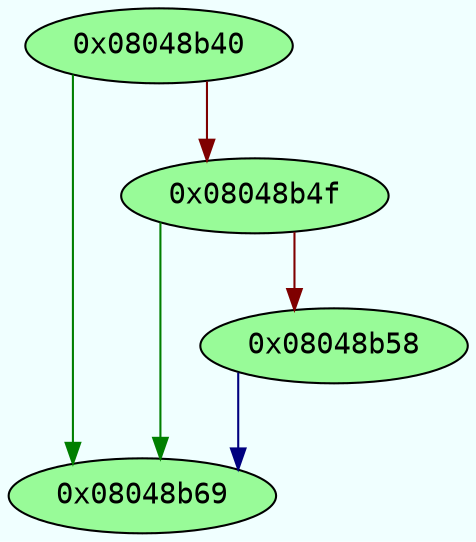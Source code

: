 digraph code {
	graph [bgcolor=azure fontsize=8 fontname="Courier" splines="ortho"];
	node [fillcolor=gray style=filled];
	edge [arrowhead="normal"];
	"0x08048b40" -> "0x08048b69" [color="#007f00"];
	"0x08048b40" -> "0x08048b4f" [color="#7f0000"];
	"0x08048b40" [URL="sym.deregister_tm_clones/0x08048b40", fillcolor="palegreen",color="black", fontname="Courier",label="0x08048b40"]
	"0x08048b4f" -> "0x08048b69" [color="#007f00"];
	"0x08048b4f" -> "0x08048b58" [color="#7f0000"];
	"0x08048b4f" [URL="sym.deregister_tm_clones/0x08048b4f", fillcolor="palegreen",color="black", fontname="Courier",label="0x08048b4f"]
	"0x08048b58" -> "0x08048b69" [color="#00007f"];
	"0x08048b58" [URL="sym.deregister_tm_clones/0x08048b58", fillcolor="palegreen",color="black", fontname="Courier",label="0x08048b58"]
	"0x08048b69" [URL="sym.deregister_tm_clones/0x08048b69", fillcolor="palegreen",color="black", fontname="Courier",label="0x08048b69"]
}
